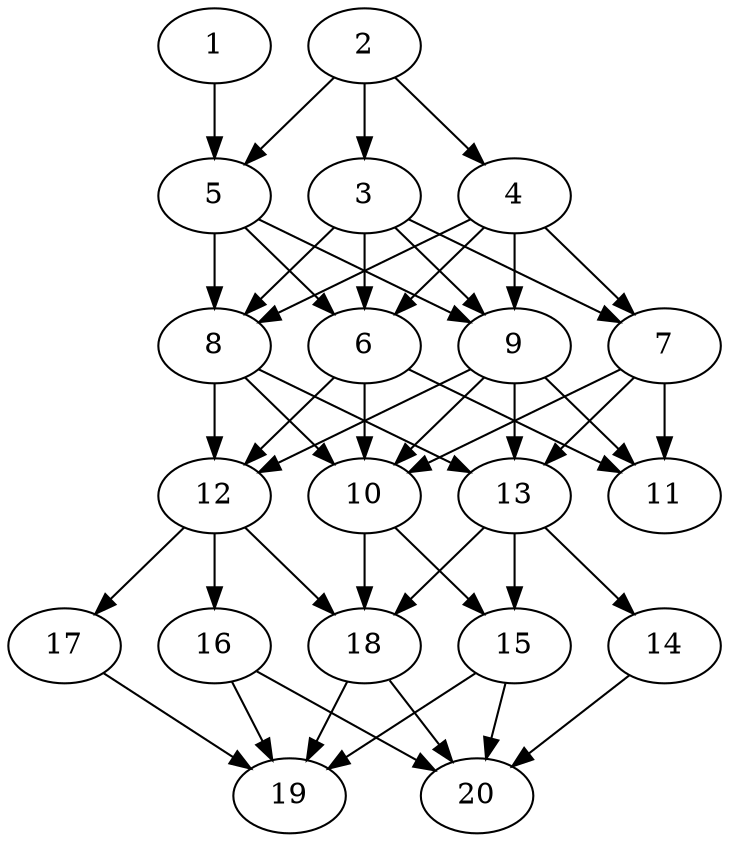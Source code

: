 // DAG automatically generated by daggen at Tue Jul 23 14:31:37 2019
// ./daggen --dot -n 20 --ccr 0.4 --fat 0.5 --regular 0.5 --density 0.8 --mindata 5242880 --maxdata 52428800 
digraph G {
  1 [size="83791360", alpha="0.05", expect_size="33516544"] 
  1 -> 5 [size ="33516544"]
  2 [size="20910080", alpha="0.18", expect_size="8364032"] 
  2 -> 3 [size ="8364032"]
  2 -> 4 [size ="8364032"]
  2 -> 5 [size ="8364032"]
  3 [size="92618240", alpha="0.08", expect_size="37047296"] 
  3 -> 6 [size ="37047296"]
  3 -> 7 [size ="37047296"]
  3 -> 8 [size ="37047296"]
  3 -> 9 [size ="37047296"]
  4 [size="110379520", alpha="0.04", expect_size="44151808"] 
  4 -> 6 [size ="44151808"]
  4 -> 7 [size ="44151808"]
  4 -> 8 [size ="44151808"]
  4 -> 9 [size ="44151808"]
  5 [size="113753600", alpha="0.18", expect_size="45501440"] 
  5 -> 6 [size ="45501440"]
  5 -> 8 [size ="45501440"]
  5 -> 9 [size ="45501440"]
  6 [size="66552320", alpha="0.11", expect_size="26620928"] 
  6 -> 10 [size ="26620928"]
  6 -> 11 [size ="26620928"]
  6 -> 12 [size ="26620928"]
  7 [size="127198720", alpha="0.18", expect_size="50879488"] 
  7 -> 10 [size ="50879488"]
  7 -> 11 [size ="50879488"]
  7 -> 13 [size ="50879488"]
  8 [size="111298560", alpha="0.12", expect_size="44519424"] 
  8 -> 10 [size ="44519424"]
  8 -> 12 [size ="44519424"]
  8 -> 13 [size ="44519424"]
  9 [size="77829120", alpha="0.02", expect_size="31131648"] 
  9 -> 10 [size ="31131648"]
  9 -> 11 [size ="31131648"]
  9 -> 12 [size ="31131648"]
  9 -> 13 [size ="31131648"]
  10 [size="33612800", alpha="0.00", expect_size="13445120"] 
  10 -> 15 [size ="13445120"]
  10 -> 18 [size ="13445120"]
  11 [size="69058560", alpha="0.09", expect_size="27623424"] 
  12 [size="97277440", alpha="0.18", expect_size="38910976"] 
  12 -> 16 [size ="38910976"]
  12 -> 17 [size ="38910976"]
  12 -> 18 [size ="38910976"]
  13 [size="83069440", alpha="0.01", expect_size="33227776"] 
  13 -> 14 [size ="33227776"]
  13 -> 15 [size ="33227776"]
  13 -> 18 [size ="33227776"]
  14 [size="14912000", alpha="0.08", expect_size="5964800"] 
  14 -> 20 [size ="5964800"]
  15 [size="40151040", alpha="0.13", expect_size="16060416"] 
  15 -> 19 [size ="16060416"]
  15 -> 20 [size ="16060416"]
  16 [size="31057920", alpha="0.14", expect_size="12423168"] 
  16 -> 19 [size ="12423168"]
  16 -> 20 [size ="12423168"]
  17 [size="95075840", alpha="0.02", expect_size="38030336"] 
  17 -> 19 [size ="38030336"]
  18 [size="84623360", alpha="0.09", expect_size="33849344"] 
  18 -> 19 [size ="33849344"]
  18 -> 20 [size ="33849344"]
  19 [size="40363520", alpha="0.16", expect_size="16145408"] 
  20 [size="54056960", alpha="0.17", expect_size="21622784"] 
}
